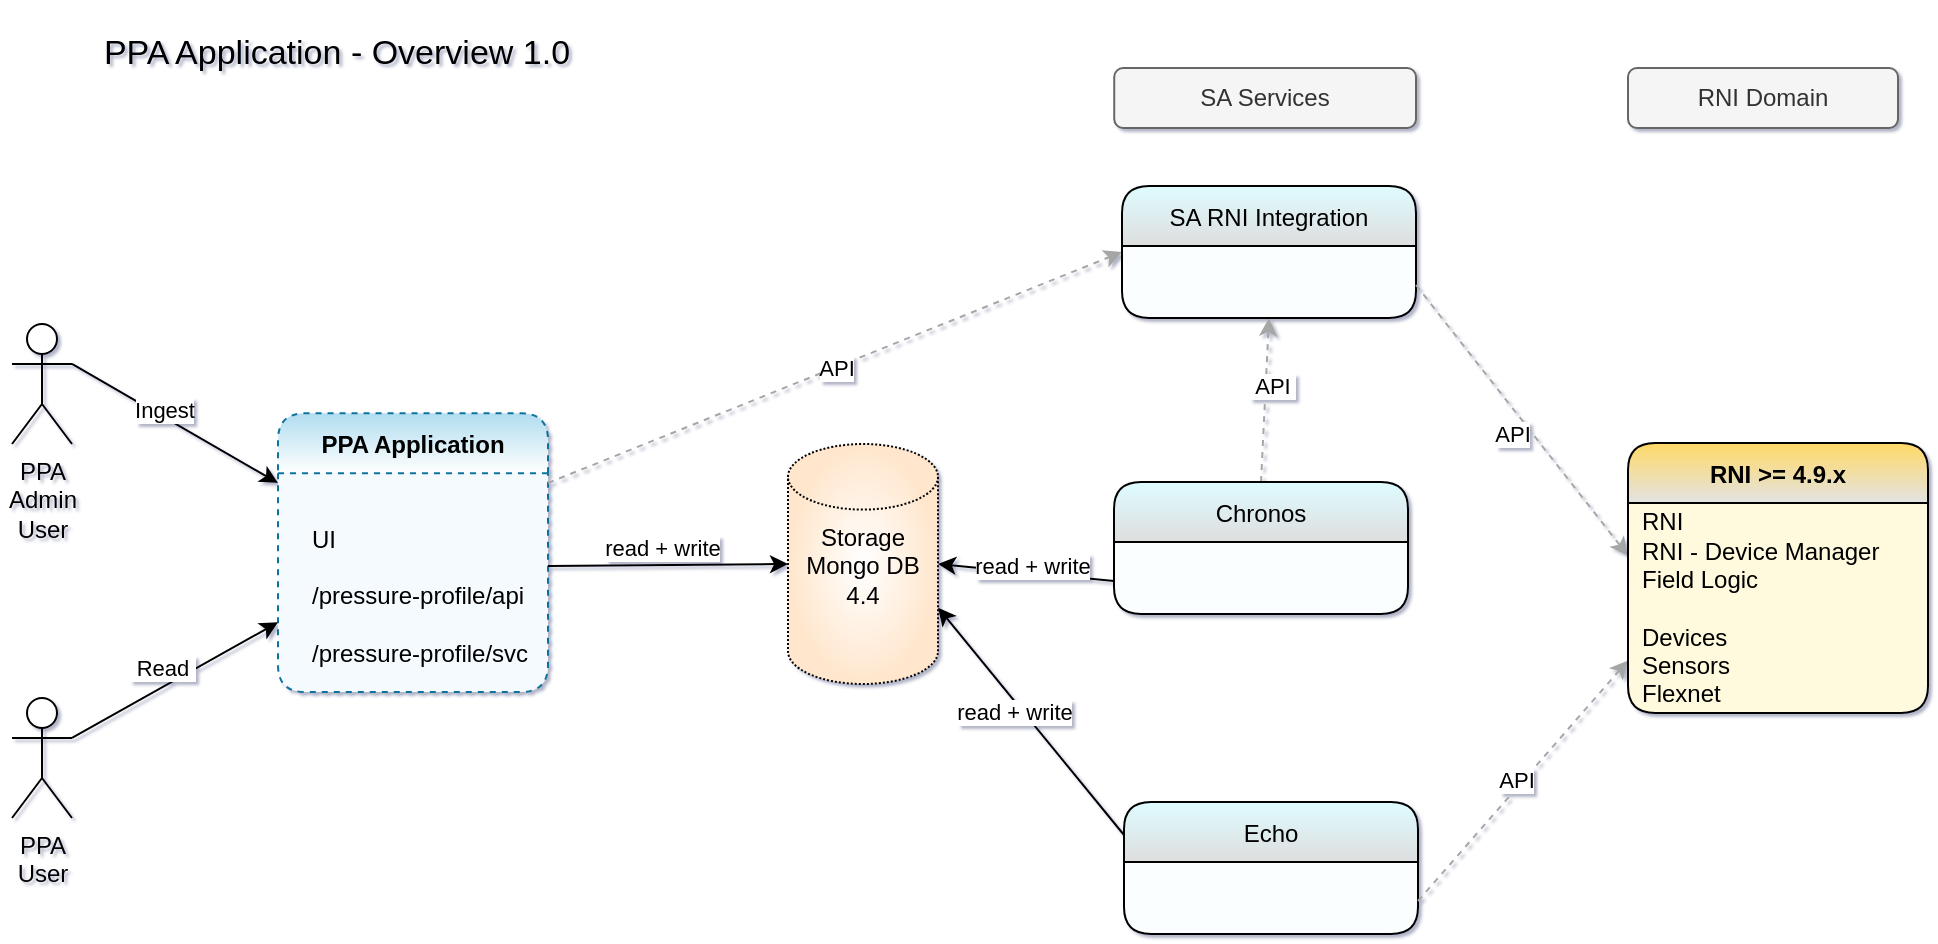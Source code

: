 <mxfile version="20.2.0" type="github">
  <diagram id="UW2Let9FedXbePVIwO7e" name="Page-1">
    <mxGraphModel dx="1232" dy="1117" grid="1" gridSize="15" guides="1" tooltips="1" connect="1" arrows="1" fold="1" page="1" pageScale="1" pageWidth="850" pageHeight="1100" math="0" shadow="1">
      <root>
        <mxCell id="0" />
        <mxCell id="1" parent="0" />
        <mxCell id="ZzOdG_4jZLLu2tyRgjDv-50" value="Storage&lt;br&gt;Mongo DB 4.4" style="shape=cylinder3;whiteSpace=wrap;html=1;boundedLbl=1;backgroundOutline=1;size=16.4;strokeColor=default;fillColor=default;gradientColor=#FFE6CC;dashed=1;dashPattern=1 1;gradientDirection=radial;verticalAlign=top;horizontal=1;" parent="1" vertex="1">
          <mxGeometry x="405" y="233" width="75" height="120" as="geometry" />
        </mxCell>
        <mxCell id="ZzOdG_4jZLLu2tyRgjDv-80" value="PPA&lt;br&gt;Admin&lt;br&gt;User" style="shape=umlActor;verticalLabelPosition=bottom;verticalAlign=top;html=1;outlineConnect=0;rounded=1;" parent="1" vertex="1">
          <mxGeometry x="17" y="173" width="30" height="60" as="geometry" />
        </mxCell>
        <mxCell id="ZzOdG_4jZLLu2tyRgjDv-110" value="PPA Application - Overview 1.0" style="text;html=1;strokeColor=none;fillColor=none;align=center;verticalAlign=middle;whiteSpace=wrap;rounded=0;dashed=1;dashPattern=1 1;fontSize=17;shadow=1;sketch=0;" parent="1" vertex="1">
          <mxGeometry x="15" y="15" width="329" height="45" as="geometry" />
        </mxCell>
        <mxCell id="AruDtZ0RBoFqMmwlggtc-1" value="PPA Application" style="swimlane;rounded=1;dashed=1;fillColor=#b1ddf0;strokeColor=#10739e;swimlaneFillColor=#F5FAFF;gradientColor=#ffffff;startSize=30;" parent="1" vertex="1">
          <mxGeometry x="150" y="217.66" width="135" height="139.34" as="geometry" />
        </mxCell>
        <mxCell id="94U-KyODTTYv6tGU98CZ-2" value="UI&lt;br&gt;&lt;br&gt;/pressure-profile/api&lt;br&gt;&lt;br&gt;/pressure-profile/svc" style="text;html=1;strokeColor=none;fillColor=none;align=left;verticalAlign=middle;whiteSpace=wrap;rounded=0;" vertex="1" parent="AruDtZ0RBoFqMmwlggtc-1">
          <mxGeometry x="15" y="76.34" width="120" height="30" as="geometry" />
        </mxCell>
        <mxCell id="AruDtZ0RBoFqMmwlggtc-10" value="PPA &lt;br&gt;User" style="shape=umlActor;verticalLabelPosition=bottom;verticalAlign=top;html=1;outlineConnect=0;rounded=1;" parent="1" vertex="1">
          <mxGeometry x="17" y="360" width="30" height="60" as="geometry" />
        </mxCell>
        <mxCell id="ZzOdG_4jZLLu2tyRgjDv-84" value="&amp;nbsp;Read&amp;nbsp;" style="endArrow=classic;html=1;rounded=0;entryX=0;entryY=0.75;entryDx=0;entryDy=0;exitX=1;exitY=0.333;exitDx=0;exitDy=0;exitPerimeter=0;" parent="1" source="AruDtZ0RBoFqMmwlggtc-10" target="AruDtZ0RBoFqMmwlggtc-1" edge="1">
          <mxGeometry x="-0.051" y="8" width="50" height="50" relative="1" as="geometry">
            <mxPoint x="47" y="661.5" as="sourcePoint" />
            <mxPoint x="152" y="647" as="targetPoint" />
            <mxPoint y="-1" as="offset" />
          </mxGeometry>
        </mxCell>
        <mxCell id="AruDtZ0RBoFqMmwlggtc-19" value="read + write" style="endArrow=classic;html=1;rounded=0;entryX=0;entryY=0.5;entryDx=0;entryDy=0;exitX=1;exitY=0;exitDx=0;exitDy=0;entryPerimeter=0;" parent="1" source="94U-KyODTTYv6tGU98CZ-2" target="ZzOdG_4jZLLu2tyRgjDv-50" edge="1">
          <mxGeometry x="-0.051" y="8" width="50" height="50" relative="1" as="geometry">
            <mxPoint x="456" y="237" as="sourcePoint" />
            <mxPoint x="468" y="345.5" as="targetPoint" />
            <mxPoint y="-1" as="offset" />
          </mxGeometry>
        </mxCell>
        <mxCell id="V6qS4mEH70nxAcZY2XD3-1" value="" style="endArrow=classic;html=1;rounded=0;exitX=1;exitY=0.25;exitDx=0;exitDy=0;strokeColor=#A6A6A6;shadow=0;dashed=1;entryX=0;entryY=0.5;entryDx=0;entryDy=0;" parent="1" source="AruDtZ0RBoFqMmwlggtc-1" target="ZzOdG_4jZLLu2tyRgjDv-90" edge="1">
          <mxGeometry width="50" height="50" relative="1" as="geometry">
            <mxPoint x="456" y="214.5" as="sourcePoint" />
            <mxPoint x="558" y="152" as="targetPoint" />
          </mxGeometry>
        </mxCell>
        <mxCell id="AruDtZ0RBoFqMmwlggtc-29" value="API" style="edgeLabel;html=1;align=center;verticalAlign=middle;resizable=0;points=[];" parent="V6qS4mEH70nxAcZY2XD3-1" vertex="1" connectable="0">
          <mxGeometry x="0.052" y="-1" relative="1" as="geometry">
            <mxPoint x="-7" y="2" as="offset" />
          </mxGeometry>
        </mxCell>
        <mxCell id="AruDtZ0RBoFqMmwlggtc-27" value="read + write" style="endArrow=classic;html=1;rounded=0;entryX=1;entryY=0.5;entryDx=0;entryDy=0;entryPerimeter=0;exitX=0;exitY=0.75;exitDx=0;exitDy=0;" parent="1" source="94U-KyODTTYv6tGU98CZ-3" target="ZzOdG_4jZLLu2tyRgjDv-50" edge="1">
          <mxGeometry x="-0.061" y="-5" width="50" height="50" relative="1" as="geometry">
            <mxPoint x="818.21" y="376" as="sourcePoint" />
            <mxPoint x="489" y="293" as="targetPoint" />
            <mxPoint y="1" as="offset" />
          </mxGeometry>
        </mxCell>
        <mxCell id="AruDtZ0RBoFqMmwlggtc-28" value="" style="endArrow=classic;html=1;rounded=0;strokeColor=#A6A6A6;shadow=0;dashed=1;entryX=0.5;entryY=1;entryDx=0;entryDy=0;exitX=0.5;exitY=0;exitDx=0;exitDy=0;" parent="1" source="94U-KyODTTYv6tGU98CZ-3" target="ZzOdG_4jZLLu2tyRgjDv-90" edge="1">
          <mxGeometry width="50" height="50" relative="1" as="geometry">
            <mxPoint x="890" y="318" as="sourcePoint" />
            <mxPoint x="681.532" y="182" as="targetPoint" />
          </mxGeometry>
        </mxCell>
        <mxCell id="AruDtZ0RBoFqMmwlggtc-30" value="&amp;nbsp;API&amp;nbsp;" style="edgeLabel;html=1;align=center;verticalAlign=middle;resizable=0;points=[];" parent="AruDtZ0RBoFqMmwlggtc-28" vertex="1" connectable="0">
          <mxGeometry x="-0.081" relative="1" as="geometry">
            <mxPoint x="3" y="-11" as="offset" />
          </mxGeometry>
        </mxCell>
        <mxCell id="AruDtZ0RBoFqMmwlggtc-33" value="read + write" style="endArrow=classic;html=1;rounded=0;entryX=1;entryY=0;entryDx=0;entryDy=81.8;exitX=0;exitY=0.25;exitDx=0;exitDy=0;entryPerimeter=0;" parent="1" source="94U-KyODTTYv6tGU98CZ-4" target="ZzOdG_4jZLLu2tyRgjDv-50" edge="1">
          <mxGeometry x="0.124" y="4" width="50" height="50" relative="1" as="geometry">
            <mxPoint x="1051" y="578.5" as="sourcePoint" />
            <mxPoint x="940" y="593.5" as="targetPoint" />
            <mxPoint as="offset" />
          </mxGeometry>
        </mxCell>
        <mxCell id="ZzOdG_4jZLLu2tyRgjDv-111" value="Ingest" style="endArrow=classic;html=1;rounded=0;exitX=1;exitY=0.333;exitDx=0;exitDy=0;exitPerimeter=0;entryX=0;entryY=0.25;entryDx=0;entryDy=0;" parent="1" source="ZzOdG_4jZLLu2tyRgjDv-80" target="AruDtZ0RBoFqMmwlggtc-1" edge="1">
          <mxGeometry x="-0.139" y="3" width="50" height="50" relative="1" as="geometry">
            <mxPoint x="47.0" y="368" as="sourcePoint" />
            <mxPoint x="150" y="263" as="targetPoint" />
            <mxPoint as="offset" />
          </mxGeometry>
        </mxCell>
        <mxCell id="AruDtZ0RBoFqMmwlggtc-83" value="SA Services" style="text;html=1;strokeColor=#666666;fillColor=#f5f5f5;align=center;verticalAlign=middle;whiteSpace=wrap;rounded=1;fontColor=#333333;" parent="1" vertex="1">
          <mxGeometry x="568.11" y="45" width="150.89" height="30" as="geometry" />
        </mxCell>
        <mxCell id="AruDtZ0RBoFqMmwlggtc-84" value="RNI Domain" style="text;html=1;strokeColor=#666666;fillColor=#f5f5f5;align=center;verticalAlign=middle;whiteSpace=wrap;rounded=1;fontColor=#333333;" parent="1" vertex="1">
          <mxGeometry x="825" y="45" width="135" height="30" as="geometry" />
        </mxCell>
        <mxCell id="ZzOdG_4jZLLu2tyRgjDv-90" value="SA RNI Integration" style="swimlane;fontStyle=0;childLayout=stackLayout;horizontal=1;startSize=30;horizontalStack=0;resizeParent=1;resizeParentMax=0;resizeLast=0;collapsible=1;marginBottom=0;rounded=1;fillStyle=solid;fillColor=#DEFCFF;swimlaneFillColor=#FAFEFF;gradientColor=#DEDEDE;" parent="1" vertex="1">
          <mxGeometry x="572" y="104" width="147" height="66" as="geometry" />
        </mxCell>
        <mxCell id="94U-KyODTTYv6tGU98CZ-3" value="Chronos" style="swimlane;fontStyle=0;childLayout=stackLayout;horizontal=1;startSize=30;horizontalStack=0;resizeParent=1;resizeParentMax=0;resizeLast=0;collapsible=1;marginBottom=0;rounded=1;fillStyle=solid;fillColor=#DEFCFF;swimlaneFillColor=#FAFEFF;gradientColor=#DEDEDE;" vertex="1" parent="1">
          <mxGeometry x="568" y="252" width="147" height="66" as="geometry" />
        </mxCell>
        <mxCell id="94U-KyODTTYv6tGU98CZ-4" value="Echo" style="swimlane;fontStyle=0;childLayout=stackLayout;horizontal=1;startSize=30;horizontalStack=0;resizeParent=1;resizeParentMax=0;resizeLast=0;collapsible=1;marginBottom=0;rounded=1;fillStyle=solid;fillColor=#DEFCFF;swimlaneFillColor=#FAFEFF;gradientColor=#DEDEDE;" vertex="1" parent="1">
          <mxGeometry x="573" y="412" width="147" height="66" as="geometry" />
        </mxCell>
        <mxCell id="94U-KyODTTYv6tGU98CZ-5" value="" style="endArrow=classic;html=1;rounded=0;exitX=1;exitY=0.75;exitDx=0;exitDy=0;strokeColor=#A6A6A6;shadow=0;dashed=1;entryX=0;entryY=0.25;entryDx=0;entryDy=0;" edge="1" parent="1" source="ZzOdG_4jZLLu2tyRgjDv-90" target="94U-KyODTTYv6tGU98CZ-10">
          <mxGeometry width="50" height="50" relative="1" as="geometry">
            <mxPoint x="300" y="267.495" as="sourcePoint" />
            <mxPoint x="855" y="225" as="targetPoint" />
          </mxGeometry>
        </mxCell>
        <mxCell id="94U-KyODTTYv6tGU98CZ-6" value="API" style="edgeLabel;html=1;align=center;verticalAlign=middle;resizable=0;points=[];" vertex="1" connectable="0" parent="94U-KyODTTYv6tGU98CZ-5">
          <mxGeometry x="0.052" y="-1" relative="1" as="geometry">
            <mxPoint x="-7" y="2" as="offset" />
          </mxGeometry>
        </mxCell>
        <mxCell id="94U-KyODTTYv6tGU98CZ-7" value="" style="endArrow=classic;html=1;rounded=0;exitX=1;exitY=0.75;exitDx=0;exitDy=0;strokeColor=#A6A6A6;shadow=0;dashed=1;entryX=0;entryY=0.75;entryDx=0;entryDy=0;" edge="1" parent="1" source="94U-KyODTTYv6tGU98CZ-4" target="94U-KyODTTYv6tGU98CZ-10">
          <mxGeometry width="50" height="50" relative="1" as="geometry">
            <mxPoint x="734" y="168.5" as="sourcePoint" />
            <mxPoint x="825" y="315" as="targetPoint" />
          </mxGeometry>
        </mxCell>
        <mxCell id="94U-KyODTTYv6tGU98CZ-8" value="API" style="edgeLabel;html=1;align=center;verticalAlign=middle;resizable=0;points=[];" vertex="1" connectable="0" parent="94U-KyODTTYv6tGU98CZ-7">
          <mxGeometry x="0.052" y="-1" relative="1" as="geometry">
            <mxPoint x="-7" y="2" as="offset" />
          </mxGeometry>
        </mxCell>
        <mxCell id="AruDtZ0RBoFqMmwlggtc-37" value="RNI &gt;= 4.9.x" style="swimlane;fontStyle=1;childLayout=stackLayout;horizontal=1;startSize=30;horizontalStack=0;resizeParent=1;resizeParentMax=0;resizeLast=0;collapsible=1;marginBottom=0;rounded=1;fillColor=#FFD966;swimlaneFillColor=#FFF9DE;gradientColor=#E3E3E3;" parent="1" vertex="1">
          <mxGeometry x="825" y="232.5" width="150" height="135" as="geometry" />
        </mxCell>
        <mxCell id="94U-KyODTTYv6tGU98CZ-10" value="RNI&lt;br&gt;RNI - Device Manager&lt;br&gt;Field Logic&lt;br&gt;&lt;br&gt;Devices&lt;br&gt;Sensors&lt;br&gt;Flexnet&lt;br&gt;" style="text;html=1;strokeColor=none;fillColor=none;align=left;verticalAlign=middle;whiteSpace=wrap;rounded=0;fillStyle=solid;spacingLeft=5;" vertex="1" parent="AruDtZ0RBoFqMmwlggtc-37">
          <mxGeometry y="30" width="150" height="105" as="geometry" />
        </mxCell>
      </root>
    </mxGraphModel>
  </diagram>
</mxfile>
